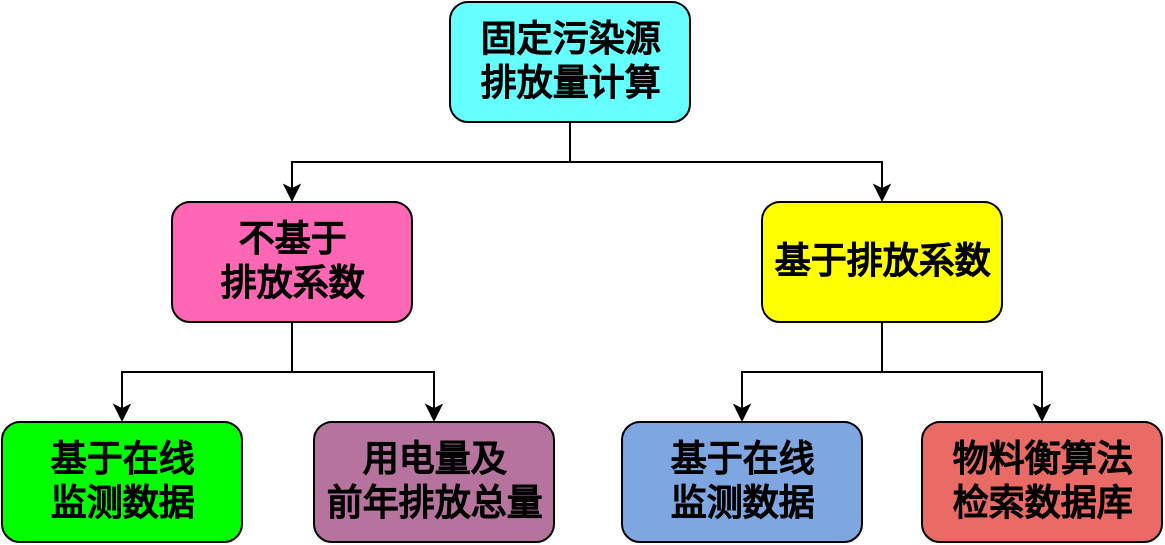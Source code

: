 <mxfile version="13.10.1" type="github">
  <diagram id="HKzKsKQpvkmA3h8Kqw7v" name="Page-1">
    <mxGraphModel dx="868" dy="425" grid="1" gridSize="10" guides="1" tooltips="1" connect="1" arrows="1" fold="1" page="1" pageScale="1" pageWidth="827" pageHeight="1169" math="0" shadow="0">
      <root>
        <mxCell id="0" />
        <mxCell id="1" parent="0" />
        <mxCell id="7LjKDFG6ne3SI_YQ3cib-11" style="edgeStyle=orthogonalEdgeStyle;rounded=0;orthogonalLoop=1;jettySize=auto;html=1;exitX=0.5;exitY=1;exitDx=0;exitDy=0;" edge="1" parent="1" source="7LjKDFG6ne3SI_YQ3cib-1" target="7LjKDFG6ne3SI_YQ3cib-3">
          <mxGeometry relative="1" as="geometry" />
        </mxCell>
        <mxCell id="7LjKDFG6ne3SI_YQ3cib-12" style="edgeStyle=orthogonalEdgeStyle;rounded=0;orthogonalLoop=1;jettySize=auto;html=1;exitX=0.5;exitY=1;exitDx=0;exitDy=0;" edge="1" parent="1" source="7LjKDFG6ne3SI_YQ3cib-1" target="7LjKDFG6ne3SI_YQ3cib-2">
          <mxGeometry relative="1" as="geometry" />
        </mxCell>
        <mxCell id="7LjKDFG6ne3SI_YQ3cib-1" value="&lt;font style=&quot;font-size: 18px&quot;&gt;&lt;b&gt;固定污染源&lt;br&gt;排放量计算&lt;/b&gt;&lt;/font&gt;" style="rounded=1;whiteSpace=wrap;html=1;fillColor=#66FFFF;" vertex="1" parent="1">
          <mxGeometry x="354" y="70" width="120" height="60" as="geometry" />
        </mxCell>
        <mxCell id="7LjKDFG6ne3SI_YQ3cib-13" style="edgeStyle=orthogonalEdgeStyle;rounded=0;orthogonalLoop=1;jettySize=auto;html=1;exitX=0.5;exitY=1;exitDx=0;exitDy=0;entryX=0.5;entryY=0;entryDx=0;entryDy=0;" edge="1" parent="1" source="7LjKDFG6ne3SI_YQ3cib-2" target="7LjKDFG6ne3SI_YQ3cib-4">
          <mxGeometry relative="1" as="geometry" />
        </mxCell>
        <mxCell id="7LjKDFG6ne3SI_YQ3cib-14" style="edgeStyle=orthogonalEdgeStyle;rounded=0;orthogonalLoop=1;jettySize=auto;html=1;exitX=0.5;exitY=1;exitDx=0;exitDy=0;entryX=0.5;entryY=0;entryDx=0;entryDy=0;" edge="1" parent="1" source="7LjKDFG6ne3SI_YQ3cib-2" target="7LjKDFG6ne3SI_YQ3cib-5">
          <mxGeometry relative="1" as="geometry" />
        </mxCell>
        <mxCell id="7LjKDFG6ne3SI_YQ3cib-2" value="&lt;font style=&quot;font-size: 18px&quot;&gt;&lt;b&gt;不基于&lt;br&gt;排放系数&lt;/b&gt;&lt;/font&gt;" style="rounded=1;whiteSpace=wrap;html=1;fillColor=#FF66B3;" vertex="1" parent="1">
          <mxGeometry x="215" y="170" width="120" height="60" as="geometry" />
        </mxCell>
        <mxCell id="7LjKDFG6ne3SI_YQ3cib-18" style="edgeStyle=orthogonalEdgeStyle;rounded=0;orthogonalLoop=1;jettySize=auto;html=1;exitX=0.5;exitY=1;exitDx=0;exitDy=0;entryX=0.5;entryY=0;entryDx=0;entryDy=0;" edge="1" parent="1" source="7LjKDFG6ne3SI_YQ3cib-3" target="7LjKDFG6ne3SI_YQ3cib-9">
          <mxGeometry relative="1" as="geometry" />
        </mxCell>
        <mxCell id="7LjKDFG6ne3SI_YQ3cib-19" style="edgeStyle=orthogonalEdgeStyle;rounded=0;orthogonalLoop=1;jettySize=auto;html=1;exitX=0.5;exitY=1;exitDx=0;exitDy=0;entryX=0.5;entryY=0;entryDx=0;entryDy=0;" edge="1" parent="1" source="7LjKDFG6ne3SI_YQ3cib-3" target="7LjKDFG6ne3SI_YQ3cib-10">
          <mxGeometry relative="1" as="geometry" />
        </mxCell>
        <mxCell id="7LjKDFG6ne3SI_YQ3cib-3" value="&lt;font style=&quot;font-size: 18px&quot;&gt;&lt;b&gt;基于排放系数&lt;/b&gt;&lt;/font&gt;" style="rounded=1;whiteSpace=wrap;html=1;fillColor=#FFFF00;" vertex="1" parent="1">
          <mxGeometry x="510" y="170" width="120" height="60" as="geometry" />
        </mxCell>
        <mxCell id="7LjKDFG6ne3SI_YQ3cib-4" value="&lt;font style=&quot;font-size: 18px&quot;&gt;&lt;b&gt;基于在线&lt;br&gt;监测数据&lt;/b&gt;&lt;/font&gt;" style="rounded=1;whiteSpace=wrap;html=1;fillColor=#00FF00;" vertex="1" parent="1">
          <mxGeometry x="130" y="280" width="120" height="60" as="geometry" />
        </mxCell>
        <mxCell id="7LjKDFG6ne3SI_YQ3cib-5" value="&lt;span style=&quot;font-size: 18px&quot;&gt;&lt;b&gt;用电量及&lt;br&gt;前年排放总量&lt;/b&gt;&lt;/span&gt;" style="rounded=1;whiteSpace=wrap;html=1;fillColor=#B5739D;" vertex="1" parent="1">
          <mxGeometry x="286" y="280" width="120" height="60" as="geometry" />
        </mxCell>
        <mxCell id="7LjKDFG6ne3SI_YQ3cib-9" value="&lt;font style=&quot;font-size: 18px&quot;&gt;&lt;b&gt;基于在线&lt;br&gt;监测数据&lt;/b&gt;&lt;/font&gt;" style="rounded=1;whiteSpace=wrap;html=1;fillColor=#7EA6E0;" vertex="1" parent="1">
          <mxGeometry x="440" y="280" width="120" height="60" as="geometry" />
        </mxCell>
        <mxCell id="7LjKDFG6ne3SI_YQ3cib-10" value="&lt;font style=&quot;font-size: 18px&quot;&gt;&lt;b&gt;物料衡算法&lt;br&gt;检索数据库&lt;/b&gt;&lt;/font&gt;" style="rounded=1;whiteSpace=wrap;html=1;fillColor=#EA6B66;" vertex="1" parent="1">
          <mxGeometry x="590" y="280" width="120" height="60" as="geometry" />
        </mxCell>
      </root>
    </mxGraphModel>
  </diagram>
</mxfile>
